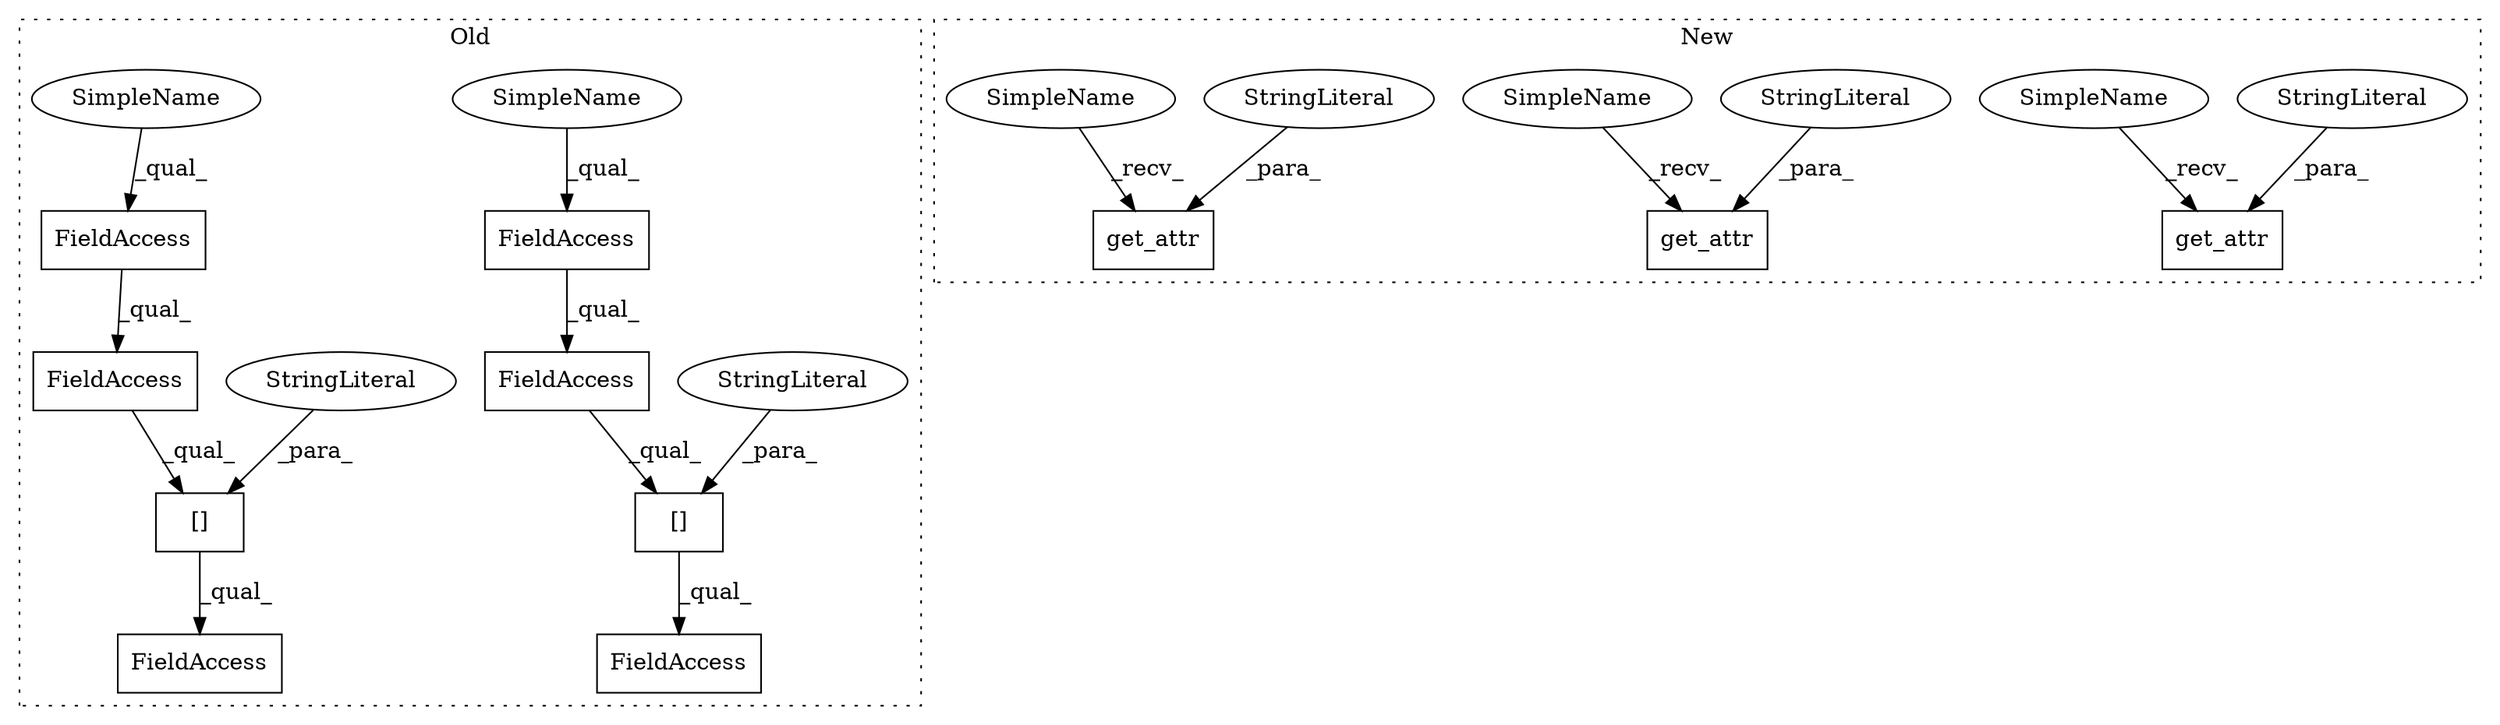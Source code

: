 digraph G {
subgraph cluster0 {
1 [label="[]" a="2" s="32682,32707" l="19,1" shape="box"];
4 [label="FieldAccess" a="22" s="32682" l="18" shape="box"];
5 [label="StringLiteral" a="45" s="32701" l="6" shape="ellipse"];
6 [label="FieldAccess" a="22" s="32682" l="13" shape="box"];
7 [label="FieldAccess" a="22" s="32652" l="13" shape="box"];
9 [label="FieldAccess" a="22" s="32652" l="18" shape="box"];
10 [label="[]" a="2" s="32652,32677" l="19,1" shape="box"];
11 [label="FieldAccess" a="22" s="32652" l="28" shape="box"];
12 [label="FieldAccess" a="22" s="32682" l="28" shape="box"];
14 [label="StringLiteral" a="45" s="32671" l="6" shape="ellipse"];
17 [label="SimpleName" a="42" s="32652" l="7" shape="ellipse"];
18 [label="SimpleName" a="42" s="32682" l="7" shape="ellipse"];
label = "Old";
style="dotted";
}
subgraph cluster1 {
2 [label="get_attr" a="32" s="32712,32727" l="9,1" shape="box"];
3 [label="StringLiteral" a="45" s="32721" l="6" shape="ellipse"];
8 [label="get_attr" a="32" s="32747,32762" l="9,1" shape="box"];
13 [label="StringLiteral" a="45" s="32756" l="6" shape="ellipse"];
15 [label="get_attr" a="32" s="32676,32692" l="9,1" shape="box"];
16 [label="StringLiteral" a="45" s="32685" l="7" shape="ellipse"];
19 [label="SimpleName" a="42" s="32739" l="7" shape="ellipse"];
20 [label="SimpleName" a="42" s="32668" l="7" shape="ellipse"];
21 [label="SimpleName" a="42" s="32704" l="7" shape="ellipse"];
label = "New";
style="dotted";
}
1 -> 12 [label="_qual_"];
3 -> 2 [label="_para_"];
4 -> 1 [label="_qual_"];
5 -> 1 [label="_para_"];
6 -> 4 [label="_qual_"];
7 -> 9 [label="_qual_"];
9 -> 10 [label="_qual_"];
10 -> 11 [label="_qual_"];
13 -> 8 [label="_para_"];
14 -> 10 [label="_para_"];
16 -> 15 [label="_para_"];
17 -> 7 [label="_qual_"];
18 -> 6 [label="_qual_"];
19 -> 8 [label="_recv_"];
20 -> 15 [label="_recv_"];
21 -> 2 [label="_recv_"];
}
